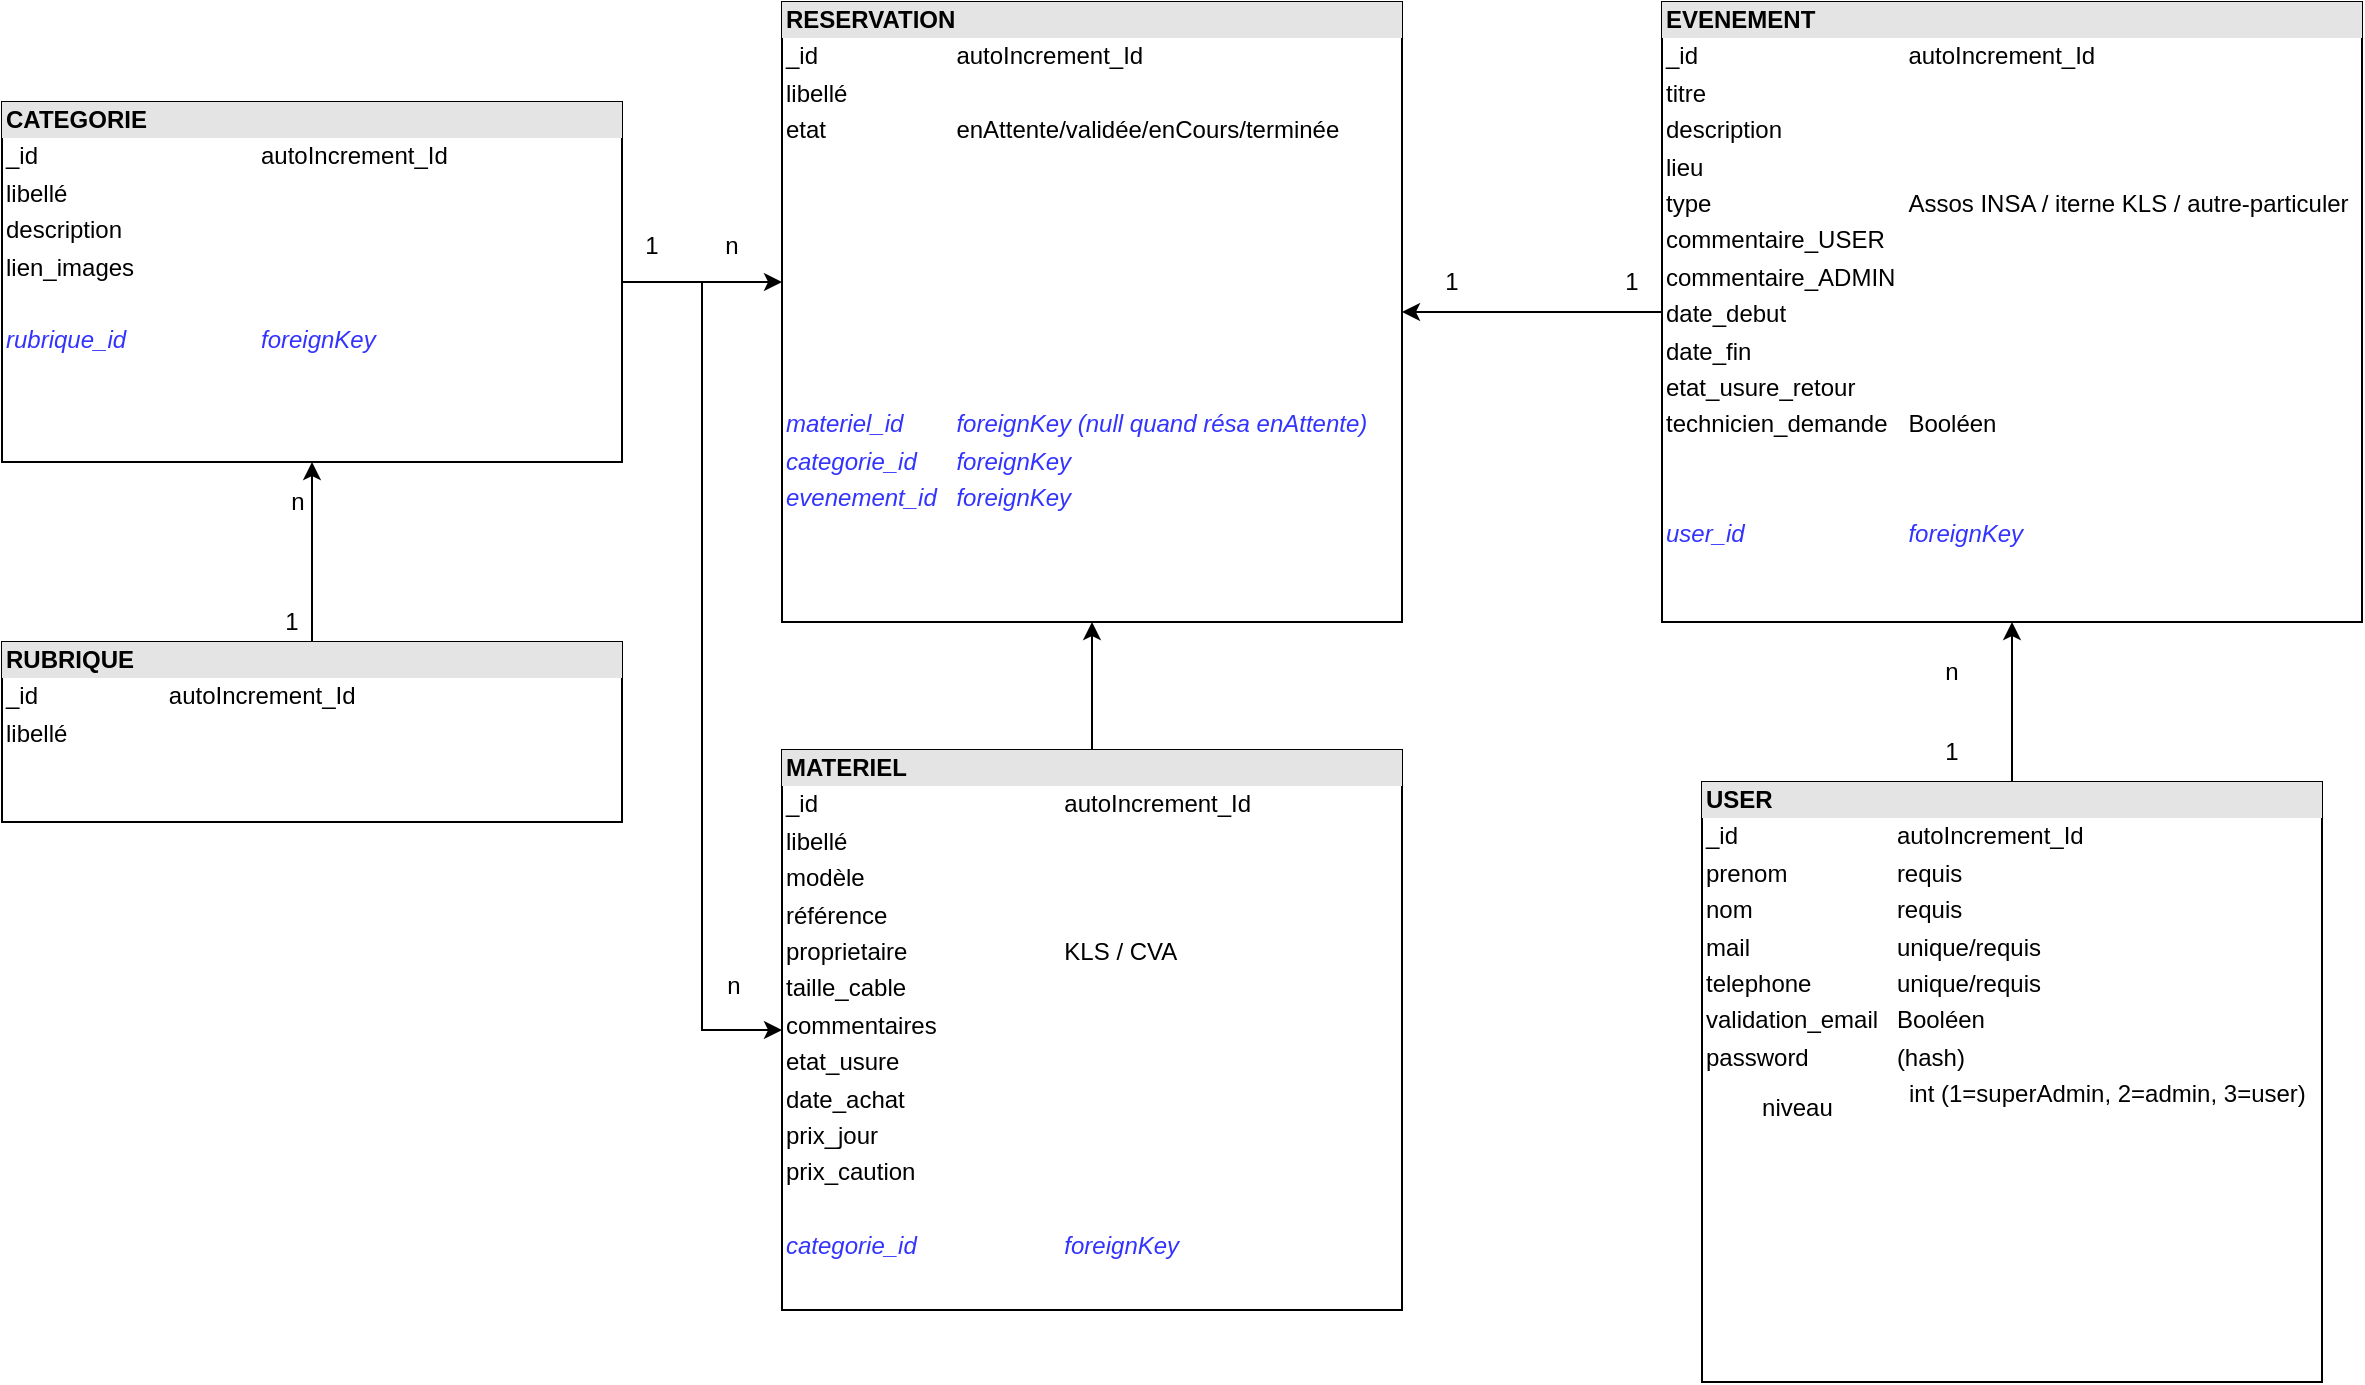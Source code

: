 <mxfile version="20.8.3" type="onedrive"><diagram id="C5RBs43oDa-KdzZeNtuy" name="Page-1"><mxGraphModel grid="1" page="1" gridSize="10" guides="1" tooltips="1" connect="1" arrows="1" fold="1" pageScale="1" pageWidth="1169" pageHeight="827" math="0" shadow="0"><root><mxCell id="WIyWlLk6GJQsqaUBKTNV-0"/><mxCell id="WIyWlLk6GJQsqaUBKTNV-1" parent="WIyWlLk6GJQsqaUBKTNV-0"/><mxCell id="FYbvVhW9QVgmw25Y48kL-33" value="&lt;div style=&quot;box-sizing:border-box;width:100%;background:#e4e4e4;padding:2px;&quot;&gt;&lt;b&gt;RESERVATION&lt;/b&gt;&lt;/div&gt;&lt;table style=&quot;width:100%;font-size:1em;&quot; cellspacing=&quot;0&quot; cellpadding=&quot;2&quot;&gt;&lt;tbody&gt;&lt;tr&gt;&lt;td&gt;_id&lt;/td&gt;&lt;td&gt;autoIncrement_Id&lt;/td&gt;&lt;/tr&gt;&lt;tr&gt;&lt;td&gt;libellé&lt;br&gt;&lt;/td&gt;&lt;td&gt;&lt;br&gt;&lt;/td&gt;&lt;/tr&gt;&lt;tr&gt;&lt;td&gt;etat&lt;br&gt;&lt;/td&gt;&lt;td&gt;enAttente/validée/enCours/terminée&lt;/td&gt;&lt;/tr&gt;&lt;tr&gt;&lt;td&gt;&lt;br&gt;&lt;/td&gt;&lt;td&gt;&lt;br&gt;&lt;/td&gt;&lt;/tr&gt;&lt;tr&gt;&lt;td&gt;&lt;br&gt;&lt;/td&gt;&lt;td&gt;&lt;br&gt;&lt;/td&gt;&lt;/tr&gt;&lt;tr&gt;&lt;td&gt;&lt;br&gt;&lt;/td&gt;&lt;td&gt;&lt;br&gt;&lt;/td&gt;&lt;/tr&gt;&lt;tr&gt;&lt;td&gt;&lt;br&gt;&lt;/td&gt;&lt;td&gt;&lt;br&gt;&lt;/td&gt;&lt;/tr&gt;&lt;tr&gt;&lt;td&gt;&lt;br&gt;&lt;/td&gt;&lt;td&gt;&lt;br&gt;&lt;/td&gt;&lt;/tr&gt;&lt;tr&gt;&lt;td&gt;&lt;br&gt;&lt;/td&gt;&lt;td&gt;&lt;br&gt;&lt;/td&gt;&lt;/tr&gt;&lt;tr&gt;&lt;td&gt;&lt;br&gt;&lt;/td&gt;&lt;td&gt;&lt;br&gt;&lt;/td&gt;&lt;/tr&gt;&lt;tr&gt;&lt;td&gt;&lt;font color=&quot;#3333FF&quot;&gt;&lt;i&gt;materiel_id&lt;br&gt;&lt;/i&gt;&lt;/font&gt;&lt;/td&gt;&lt;td&gt;&lt;font color=&quot;#3333FF&quot;&gt;&lt;i&gt;foreignKey (null quand résa enAttente)&lt;br&gt;&lt;/i&gt;&lt;/font&gt;&lt;/td&gt;&lt;/tr&gt;&lt;tr&gt;&lt;td&gt;&lt;font color=&quot;#3333FF&quot;&gt;&lt;i&gt;categorie_id&lt;br&gt;&lt;/i&gt;&lt;/font&gt;&lt;/td&gt;&lt;td&gt;&lt;font color=&quot;#3333FF&quot;&gt;&lt;i&gt;foreignKey&lt;/i&gt;&lt;/font&gt;&lt;/td&gt;&lt;/tr&gt;&lt;tr&gt;&lt;td&gt;&lt;font color=&quot;#3333FF&quot;&gt;&lt;i&gt;evenement_id&lt;br&gt;&lt;/i&gt;&lt;/font&gt;&lt;/td&gt;&lt;td&gt;&lt;font color=&quot;#3333FF&quot;&gt;&lt;i&gt;foreignKey&lt;/i&gt;&lt;/font&gt;&lt;/td&gt;&lt;/tr&gt;&lt;tr&gt;&lt;td&gt;&lt;br&gt;&lt;/td&gt;&lt;td&gt;&lt;br&gt;&lt;/td&gt;&lt;/tr&gt;&lt;tr&gt;&lt;td&gt;&lt;br&gt;&lt;/td&gt;&lt;td&gt;&lt;br&gt;&lt;/td&gt;&lt;/tr&gt;&lt;tr&gt;&lt;td&gt;&lt;br&gt;&lt;/td&gt;&lt;td&gt;&lt;br&gt;&lt;/td&gt;&lt;/tr&gt;&lt;tr&gt;&lt;td&gt;&lt;br&gt;&lt;/td&gt;&lt;td&gt;&lt;br&gt;&lt;/td&gt;&lt;/tr&gt;&lt;tr&gt;&lt;td&gt;&lt;br&gt;&lt;/td&gt;&lt;td&gt;&lt;br&gt;&lt;/td&gt;&lt;/tr&gt;&lt;tr&gt;&lt;td&gt;&lt;br&gt;&lt;/td&gt;&lt;td&gt;&lt;br&gt;&lt;/td&gt;&lt;/tr&gt;&lt;tr&gt;&lt;td&gt;&lt;br&gt;&lt;/td&gt;&lt;td&gt;&lt;br&gt;&lt;/td&gt;&lt;/tr&gt;&lt;tr&gt;&lt;td&gt;&lt;br&gt;&lt;/td&gt;&lt;td&gt;&lt;br&gt;&lt;/td&gt;&lt;/tr&gt;&lt;tr&gt;&lt;td&gt;&lt;table cellspacing=&quot;0&quot; cellpadding=&quot;2&quot;&gt;&lt;tbody&gt;&lt;tr&gt;&lt;td&gt;&lt;br&gt;&lt;br&gt;&lt;/td&gt;&lt;td&gt;&lt;br&gt;&lt;/td&gt;&lt;/tr&gt;&lt;tr&gt;&lt;td&gt;&lt;br&gt;&lt;/td&gt;&lt;td&gt;&lt;br&gt;&lt;/td&gt;&lt;/tr&gt;&lt;tr&gt;&lt;td&gt;&lt;br&gt;&lt;/td&gt;&lt;td&gt;&lt;br&gt;&lt;/td&gt;&lt;/tr&gt;&lt;tr&gt;&lt;td&gt;&lt;br&gt;&lt;/td&gt;&lt;td&gt;&lt;br&gt;&lt;/td&gt;&lt;/tr&gt;&lt;tr&gt;&lt;td&gt;&lt;br&gt;&lt;/td&gt;&lt;td&gt;&lt;br&gt;&lt;/td&gt;&lt;/tr&gt;&lt;/tbody&gt;&lt;/table&gt;&lt;/td&gt;&lt;td&gt;&lt;br&gt;&lt;/td&gt;&lt;/tr&gt;&lt;/tbody&gt;&lt;/table&gt;" style="verticalAlign=top;align=left;overflow=fill;html=1;rounded=0;" vertex="1" parent="WIyWlLk6GJQsqaUBKTNV-1"><mxGeometry x="440" y="40" width="310" height="310" as="geometry"/></mxCell><mxCell id="awnC9XF0Tvlcumn_vSdv-16" style="edgeStyle=orthogonalEdgeStyle;rounded=0;orthogonalLoop=1;jettySize=auto;html=1;entryX=0.5;entryY=1;entryDx=0;entryDy=0;" edge="1" parent="WIyWlLk6GJQsqaUBKTNV-1" source="FYbvVhW9QVgmw25Y48kL-44" target="FYbvVhW9QVgmw25Y48kL-33"><mxGeometry relative="1" as="geometry"/></mxCell><mxCell id="FYbvVhW9QVgmw25Y48kL-44" value="&lt;div style=&quot;box-sizing:border-box;width:100%;background:#e4e4e4;padding:2px;&quot;&gt;&lt;b&gt;MATERIEL&lt;/b&gt;&lt;/div&gt;&lt;table style=&quot;width:100%;font-size:1em;&quot; cellspacing=&quot;0&quot; cellpadding=&quot;2&quot;&gt;&lt;tbody&gt;&lt;tr&gt;&lt;td&gt;_id&lt;/td&gt;&lt;td&gt;autoIncrement_Id&lt;/td&gt;&lt;/tr&gt;&lt;tr&gt;&lt;td&gt;libellé&lt;/td&gt;&lt;td&gt;&lt;br&gt;&lt;/td&gt;&lt;/tr&gt;&lt;tr&gt;&lt;td&gt;modèle&lt;br&gt;&lt;/td&gt;&lt;td&gt;&lt;br&gt;&lt;/td&gt;&lt;/tr&gt;&lt;tr&gt;&lt;td&gt;référence&lt;br&gt;&lt;/td&gt;&lt;td&gt;&lt;br&gt;&lt;/td&gt;&lt;/tr&gt;&lt;tr&gt;&lt;td&gt;proprietaire&lt;br&gt;&lt;/td&gt;&lt;td&gt;KLS / CVA&lt;br&gt;&lt;/td&gt;&lt;/tr&gt;&lt;tr&gt;&lt;td&gt;taille_cable&lt;br&gt;&lt;/td&gt;&lt;td&gt;&lt;br&gt;&lt;/td&gt;&lt;/tr&gt;&lt;tr&gt;&lt;td&gt;commentaires&lt;br&gt;&lt;/td&gt;&lt;td&gt;&lt;br&gt;&lt;/td&gt;&lt;/tr&gt;&lt;tr&gt;&lt;td&gt;etat_usure&lt;br&gt;&lt;/td&gt;&lt;td&gt;&lt;br&gt;&lt;/td&gt;&lt;/tr&gt;&lt;tr&gt;&lt;td&gt;date_achat&lt;br&gt;&lt;/td&gt;&lt;td&gt;&lt;br&gt;&lt;/td&gt;&lt;/tr&gt;&lt;tr&gt;&lt;td&gt;prix_jour&lt;br&gt;&lt;/td&gt;&lt;td&gt;&lt;br&gt;&lt;/td&gt;&lt;/tr&gt;&lt;tr&gt;&lt;td&gt;prix_caution&lt;br&gt;&lt;/td&gt;&lt;td&gt;&lt;br&gt;&lt;/td&gt;&lt;/tr&gt;&lt;tr&gt;&lt;td&gt;&lt;br&gt;&lt;/td&gt;&lt;td&gt;&lt;br&gt;&lt;/td&gt;&lt;/tr&gt;&lt;tr&gt;&lt;td&gt;&lt;font color=&quot;#3333FF&quot;&gt;&lt;i&gt;categorie_id&lt;/i&gt;&lt;/font&gt;&lt;/td&gt;&lt;td&gt;&lt;font color=&quot;#3333FF&quot;&gt;&lt;i&gt;foreignKey&lt;/i&gt;&lt;/font&gt;&lt;/td&gt;&lt;/tr&gt;&lt;/tbody&gt;&lt;/table&gt;" style="verticalAlign=top;align=left;overflow=fill;html=1;" vertex="1" parent="WIyWlLk6GJQsqaUBKTNV-1"><mxGeometry x="440" y="414" width="310" height="280" as="geometry"/></mxCell><mxCell id="rzhVXvn1A0airLMBrieL-9" style="edgeStyle=orthogonalEdgeStyle;rounded=0;orthogonalLoop=1;jettySize=auto;html=1;entryX=0.5;entryY=1;entryDx=0;entryDy=0;" edge="1" parent="WIyWlLk6GJQsqaUBKTNV-1" source="FYbvVhW9QVgmw25Y48kL-47" target="rzhVXvn1A0airLMBrieL-7"><mxGeometry relative="1" as="geometry"/></mxCell><mxCell id="FYbvVhW9QVgmw25Y48kL-47" value="&lt;div style=&quot;box-sizing:border-box;width:100%;background:#e4e4e4;padding:2px;&quot;&gt;&lt;b&gt;USER&lt;/b&gt;&lt;br&gt;&lt;/div&gt;&lt;table style=&quot;width:100%;font-size:1em;&quot; cellspacing=&quot;0&quot; cellpadding=&quot;2&quot;&gt;&lt;tbody&gt;&lt;tr&gt;&lt;td&gt;_id&lt;/td&gt;&lt;td&gt;autoIncrement_Id&lt;/td&gt;&lt;/tr&gt;&lt;tr&gt;&lt;td&gt;prenom&lt;/td&gt;&lt;td&gt;requis&lt;/td&gt;&lt;/tr&gt;&lt;tr&gt;&lt;td&gt;nom&lt;br&gt;&lt;/td&gt;&lt;td&gt;requis&lt;/td&gt;&lt;/tr&gt;&lt;tr&gt;&lt;td&gt;mail&lt;/td&gt;&lt;td&gt;unique/requis&lt;br&gt;&lt;/td&gt;&lt;/tr&gt;&lt;tr&gt;&lt;td&gt;telephone&lt;br&gt;&lt;/td&gt;&lt;td&gt;unique/requis&lt;br&gt;&lt;/td&gt;&lt;/tr&gt;&lt;tr&gt;&lt;td&gt;validation_email&lt;br&gt;&lt;/td&gt;&lt;td&gt;Booléen&lt;br&gt;&lt;/td&gt;&lt;/tr&gt;&lt;tr&gt;&lt;td&gt;password&lt;br&gt;&lt;/td&gt;&lt;td&gt;(hash)&lt;br&gt;&lt;/td&gt;&lt;/tr&gt;&lt;tr&gt;&lt;td align=&quot;center&quot;&gt;niveau&lt;br&gt;&lt;/td&gt;&lt;td align=&quot;center&quot;&gt;int (1=superAdmin, 2=admin, 3=user)&lt;br&gt;&lt;br&gt;&lt;/td&gt;&lt;/tr&gt;&lt;tr&gt;&lt;td&gt;&lt;br&gt;&lt;/td&gt;&lt;td&gt;&lt;br&gt;&lt;/td&gt;&lt;/tr&gt;&lt;tr&gt;&lt;td&gt;&lt;br&gt;&lt;/td&gt;&lt;td&gt;&lt;br&gt;&lt;/td&gt;&lt;/tr&gt;&lt;/tbody&gt;&lt;/table&gt;" style="verticalAlign=top;align=left;overflow=fill;html=1;" vertex="1" parent="WIyWlLk6GJQsqaUBKTNV-1"><mxGeometry x="900" y="430" width="310" height="300" as="geometry"/></mxCell><mxCell id="awnC9XF0Tvlcumn_vSdv-19" style="edgeStyle=orthogonalEdgeStyle;rounded=0;orthogonalLoop=1;jettySize=auto;html=1;" edge="1" parent="WIyWlLk6GJQsqaUBKTNV-1" source="Avv6YePABwCtHFurFJnt-8" target="FYbvVhW9QVgmw25Y48kL-33"><mxGeometry relative="1" as="geometry"><Array as="points"><mxPoint x="420" y="180"/><mxPoint x="420" y="180"/></Array></mxGeometry></mxCell><mxCell id="awnC9XF0Tvlcumn_vSdv-20" style="edgeStyle=orthogonalEdgeStyle;rounded=0;orthogonalLoop=1;jettySize=auto;html=1;entryX=0;entryY=0.5;entryDx=0;entryDy=0;" edge="1" parent="WIyWlLk6GJQsqaUBKTNV-1" source="Avv6YePABwCtHFurFJnt-8" target="FYbvVhW9QVgmw25Y48kL-44"><mxGeometry relative="1" as="geometry"/></mxCell><mxCell id="Avv6YePABwCtHFurFJnt-8" value="&lt;div style=&quot;box-sizing:border-box;width:100%;background:#e4e4e4;padding:2px;&quot;&gt;&lt;b&gt;CATEGORIE&lt;/b&gt;&lt;/div&gt;&lt;table style=&quot;width:100%;font-size:1em;&quot; cellspacing=&quot;0&quot; cellpadding=&quot;2&quot;&gt;&lt;tbody&gt;&lt;tr&gt;&lt;td&gt;_id&lt;/td&gt;&lt;td&gt;autoIncrement_Id&lt;/td&gt;&lt;/tr&gt;&lt;tr&gt;&lt;td&gt;libellé&lt;/td&gt;&lt;td&gt;&lt;br&gt;&lt;/td&gt;&lt;/tr&gt;&lt;tr&gt;&lt;td&gt;description&lt;br&gt;&lt;/td&gt;&lt;td&gt;&lt;br&gt;&lt;/td&gt;&lt;/tr&gt;&lt;tr&gt;&lt;td&gt;lien_images&lt;br&gt;&lt;/td&gt;&lt;td&gt;&lt;br&gt;&lt;/td&gt;&lt;/tr&gt;&lt;tr&gt;&lt;td&gt;&lt;br&gt;&lt;/td&gt;&lt;td&gt;&lt;br&gt;&lt;/td&gt;&lt;/tr&gt;&lt;tr&gt;&lt;td&gt;&lt;font color=&quot;#3333FF&quot;&gt;&lt;i&gt;rubrique_id&lt;/i&gt;&lt;/font&gt;&lt;/td&gt;&lt;td&gt;&lt;font color=&quot;#3333FF&quot;&gt;&lt;i&gt;foreignKey&lt;/i&gt;&lt;/font&gt;&lt;/td&gt;&lt;/tr&gt;&lt;tr&gt;&lt;td&gt;&lt;br&gt;&lt;/td&gt;&lt;td&gt;&lt;br&gt;&lt;/td&gt;&lt;/tr&gt;&lt;tr&gt;&lt;td&gt;&lt;br&gt;&lt;/td&gt;&lt;td&gt;&lt;br&gt;&lt;/td&gt;&lt;/tr&gt;&lt;tr&gt;&lt;td&gt;&lt;br&gt;&lt;/td&gt;&lt;td&gt;&lt;br&gt;&lt;/td&gt;&lt;/tr&gt;&lt;/tbody&gt;&lt;/table&gt;" style="verticalAlign=top;align=left;overflow=fill;html=1;" vertex="1" parent="WIyWlLk6GJQsqaUBKTNV-1"><mxGeometry x="50" y="90" width="310" height="180" as="geometry"/></mxCell><mxCell id="rzhVXvn1A0airLMBrieL-3" style="edgeStyle=orthogonalEdgeStyle;rounded=0;orthogonalLoop=1;jettySize=auto;html=1;exitX=0.5;exitY=0;exitDx=0;exitDy=0;entryX=0.5;entryY=1;entryDx=0;entryDy=0;" edge="1" parent="WIyWlLk6GJQsqaUBKTNV-1" source="rzhVXvn1A0airLMBrieL-1" target="Avv6YePABwCtHFurFJnt-8"><mxGeometry relative="1" as="geometry"/></mxCell><mxCell id="rzhVXvn1A0airLMBrieL-1" value="&lt;div style=&quot;box-sizing:border-box;width:100%;background:#e4e4e4;padding:2px;&quot;&gt;&lt;b&gt;RUBRIQUE&lt;/b&gt;&lt;/div&gt;&lt;table style=&quot;width:100%;font-size:1em;&quot; cellspacing=&quot;0&quot; cellpadding=&quot;2&quot;&gt;&lt;tbody&gt;&lt;tr&gt;&lt;td&gt;_id&lt;/td&gt;&lt;td&gt;autoIncrement_Id&lt;/td&gt;&lt;/tr&gt;&lt;tr&gt;&lt;td&gt;libellé&lt;/td&gt;&lt;td&gt;&lt;br&gt;&lt;/td&gt;&lt;/tr&gt;&lt;tr&gt;&lt;td&gt;&lt;br&gt;&lt;/td&gt;&lt;td&gt;&lt;br&gt;&lt;/td&gt;&lt;/tr&gt;&lt;tr&gt;&lt;td&gt;&lt;br&gt;&lt;/td&gt;&lt;td&gt;&lt;br&gt;&lt;/td&gt;&lt;/tr&gt;&lt;tr&gt;&lt;td&gt;&lt;br&gt;&lt;/td&gt;&lt;td&gt;&lt;br&gt;&lt;/td&gt;&lt;/tr&gt;&lt;tr&gt;&lt;td&gt;&lt;br&gt;&lt;/td&gt;&lt;td&gt;&lt;br&gt;&lt;/td&gt;&lt;/tr&gt;&lt;tr&gt;&lt;td&gt;&lt;br&gt;&lt;/td&gt;&lt;td&gt;&lt;br&gt;&lt;/td&gt;&lt;/tr&gt;&lt;/tbody&gt;&lt;/table&gt;" style="verticalAlign=top;align=left;overflow=fill;html=1;" vertex="1" parent="WIyWlLk6GJQsqaUBKTNV-1"><mxGeometry x="50" y="360" width="310" height="90" as="geometry"/></mxCell><mxCell id="rzhVXvn1A0airLMBrieL-8" style="edgeStyle=orthogonalEdgeStyle;rounded=0;orthogonalLoop=1;jettySize=auto;html=1;exitX=0;exitY=0.5;exitDx=0;exitDy=0;entryX=1;entryY=0.5;entryDx=0;entryDy=0;" edge="1" parent="WIyWlLk6GJQsqaUBKTNV-1" source="rzhVXvn1A0airLMBrieL-7" target="FYbvVhW9QVgmw25Y48kL-33"><mxGeometry relative="1" as="geometry"/></mxCell><mxCell id="rzhVXvn1A0airLMBrieL-7" value="&lt;div style=&quot;box-sizing:border-box;width:100%;background:#e4e4e4;padding:2px;&quot;&gt;&lt;b&gt;EVENEMENT&lt;/b&gt;&lt;/div&gt;&lt;table style=&quot;width:100%;font-size:1em;&quot; cellspacing=&quot;0&quot; cellpadding=&quot;2&quot;&gt;&lt;tbody&gt;&lt;tr&gt;&lt;td&gt;_id&lt;/td&gt;&lt;td&gt;autoIncrement_Id&lt;/td&gt;&lt;/tr&gt;&lt;tr&gt;&lt;td&gt;titre&lt;br&gt;&lt;/td&gt;&lt;td&gt;&lt;br&gt;&lt;/td&gt;&lt;/tr&gt;&lt;tr&gt;&lt;td&gt;description&lt;br&gt;&lt;/td&gt;&lt;td&gt;&lt;br&gt;&lt;/td&gt;&lt;/tr&gt;&lt;tr&gt;&lt;td&gt;lieu&lt;br&gt;&lt;/td&gt;&lt;td&gt;&lt;br&gt;&lt;/td&gt;&lt;/tr&gt;&lt;tr&gt;&lt;td&gt;type&lt;br&gt;&lt;/td&gt;&lt;td&gt;Assos INSA / iterne KLS / autre-particuler&lt;br&gt;&lt;/td&gt;&lt;/tr&gt;&lt;tr&gt;&lt;td&gt;commentaire_USER&lt;br&gt;&lt;/td&gt;&lt;td&gt;&lt;br&gt;&lt;/td&gt;&lt;/tr&gt;&lt;tr&gt;&lt;td&gt;commentaire_ADMIN&lt;/td&gt;&lt;td&gt;&lt;br&gt;&lt;/td&gt;&lt;/tr&gt;&lt;tr&gt;&lt;td&gt;date_debut&lt;br&gt;&lt;/td&gt;&lt;td&gt;&lt;br&gt;&lt;/td&gt;&lt;/tr&gt;&lt;tr&gt;&lt;td&gt;date_fin&lt;br&gt;&lt;/td&gt;&lt;td&gt;&lt;br&gt;&lt;/td&gt;&lt;/tr&gt;&lt;tr&gt;&lt;td&gt;etat_usure_retour&lt;br&gt;&lt;/td&gt;&lt;td&gt;&lt;br&gt;&lt;/td&gt;&lt;/tr&gt;&lt;tr&gt;&lt;td&gt;technicien_demande&lt;/td&gt;&lt;td&gt;Booléen&lt;/td&gt;&lt;/tr&gt;&lt;tr&gt;&lt;td&gt;&lt;br&gt;&lt;/td&gt;&lt;td&gt;&lt;br&gt;&lt;/td&gt;&lt;/tr&gt;&lt;tr&gt;&lt;td&gt;&lt;font color=&quot;#3333FF&quot;&gt;&lt;i&gt;&lt;br&gt;&lt;/i&gt;&lt;/font&gt;&lt;/td&gt;&lt;td&gt;&lt;br&gt;&lt;/td&gt;&lt;/tr&gt;&lt;tr&gt;&lt;td&gt;&lt;font color=&quot;#3333FF&quot;&gt;&lt;i&gt;user_id&lt;br&gt;&lt;/i&gt;&lt;/font&gt;&lt;/td&gt;&lt;td&gt;&lt;font color=&quot;#3333FF&quot;&gt;&lt;i&gt;foreignKey&lt;/i&gt;&lt;/font&gt;&lt;/td&gt;&lt;/tr&gt;&lt;tr&gt;&lt;td&gt;&lt;br&gt;&lt;/td&gt;&lt;td&gt;&lt;br&gt;&lt;/td&gt;&lt;/tr&gt;&lt;tr&gt;&lt;td&gt;&lt;br&gt;&lt;/td&gt;&lt;td&gt;&lt;br&gt;&lt;/td&gt;&lt;/tr&gt;&lt;tr&gt;&lt;td&gt;&lt;br&gt;&lt;/td&gt;&lt;td&gt;&lt;br&gt;&lt;/td&gt;&lt;/tr&gt;&lt;tr&gt;&lt;td&gt;&lt;br&gt;&lt;/td&gt;&lt;td&gt;&lt;br&gt;&lt;/td&gt;&lt;/tr&gt;&lt;tr&gt;&lt;td&gt;&lt;br&gt;&lt;/td&gt;&lt;td&gt;&lt;br&gt;&lt;/td&gt;&lt;/tr&gt;&lt;tr&gt;&lt;td&gt;&lt;br&gt;&lt;/td&gt;&lt;td&gt;&lt;br&gt;&lt;/td&gt;&lt;/tr&gt;&lt;tr&gt;&lt;td&gt;&lt;br&gt;&lt;/td&gt;&lt;td&gt;&lt;br&gt;&lt;/td&gt;&lt;/tr&gt;&lt;tr&gt;&lt;td&gt;&lt;br&gt;&lt;/td&gt;&lt;td&gt;&lt;br&gt;&lt;/td&gt;&lt;/tr&gt;&lt;tr&gt;&lt;td&gt;&lt;table cellspacing=&quot;0&quot; cellpadding=&quot;2&quot;&gt;&lt;tbody&gt;&lt;tr&gt;&lt;td&gt;&lt;br&gt;&lt;br&gt;&lt;/td&gt;&lt;td&gt;&lt;br&gt;&lt;/td&gt;&lt;/tr&gt;&lt;tr&gt;&lt;td&gt;&lt;br&gt;&lt;/td&gt;&lt;td&gt;&lt;br&gt;&lt;/td&gt;&lt;/tr&gt;&lt;tr&gt;&lt;td&gt;&lt;br&gt;&lt;/td&gt;&lt;td&gt;&lt;br&gt;&lt;/td&gt;&lt;/tr&gt;&lt;tr&gt;&lt;td&gt;&lt;br&gt;&lt;/td&gt;&lt;td&gt;&lt;br&gt;&lt;/td&gt;&lt;/tr&gt;&lt;tr&gt;&lt;td&gt;&lt;br&gt;&lt;/td&gt;&lt;td&gt;&lt;br&gt;&lt;/td&gt;&lt;/tr&gt;&lt;/tbody&gt;&lt;/table&gt;&lt;/td&gt;&lt;td&gt;&lt;br&gt;&lt;/td&gt;&lt;/tr&gt;&lt;/tbody&gt;&lt;/table&gt;" style="verticalAlign=top;align=left;overflow=fill;html=1;rounded=0;" vertex="1" parent="WIyWlLk6GJQsqaUBKTNV-1"><mxGeometry x="880" y="40" width="350" height="310" as="geometry"/></mxCell><mxCell id="rzhVXvn1A0airLMBrieL-10" style="edgeStyle=orthogonalEdgeStyle;rounded=0;orthogonalLoop=1;jettySize=auto;html=1;exitX=0.5;exitY=1;exitDx=0;exitDy=0;" edge="1" parent="WIyWlLk6GJQsqaUBKTNV-1" source="FYbvVhW9QVgmw25Y48kL-33" target="FYbvVhW9QVgmw25Y48kL-33"><mxGeometry relative="1" as="geometry"/></mxCell><mxCell id="awnC9XF0Tvlcumn_vSdv-1" value="n" style="text;strokeColor=none;align=center;fillColor=none;html=1;verticalAlign=middle;whiteSpace=wrap;rounded=0;" vertex="1" parent="WIyWlLk6GJQsqaUBKTNV-1"><mxGeometry x="400" y="147" width="30" height="30" as="geometry"/></mxCell><mxCell id="awnC9XF0Tvlcumn_vSdv-2" value="1" style="text;strokeColor=none;align=center;fillColor=none;html=1;verticalAlign=middle;whiteSpace=wrap;rounded=0;" vertex="1" parent="WIyWlLk6GJQsqaUBKTNV-1"><mxGeometry x="360" y="147" width="30" height="30" as="geometry"/></mxCell><mxCell id="awnC9XF0Tvlcumn_vSdv-3" value="1" style="text;strokeColor=none;align=center;fillColor=none;html=1;verticalAlign=middle;whiteSpace=wrap;rounded=0;" vertex="1" parent="WIyWlLk6GJQsqaUBKTNV-1"><mxGeometry x="180" y="340" width="30" height="20" as="geometry"/></mxCell><mxCell id="awnC9XF0Tvlcumn_vSdv-6" value="n" style="text;strokeColor=none;align=center;fillColor=none;html=1;verticalAlign=middle;whiteSpace=wrap;rounded=0;" vertex="1" parent="WIyWlLk6GJQsqaUBKTNV-1"><mxGeometry x="183" y="280" width="30" height="20" as="geometry"/></mxCell><mxCell id="awnC9XF0Tvlcumn_vSdv-10" value="n" style="text;strokeColor=none;align=center;fillColor=none;html=1;verticalAlign=middle;whiteSpace=wrap;rounded=0;" vertex="1" parent="WIyWlLk6GJQsqaUBKTNV-1"><mxGeometry x="401" y="517" width="30" height="30" as="geometry"/></mxCell><mxCell id="awnC9XF0Tvlcumn_vSdv-12" value="1" style="text;strokeColor=none;align=center;fillColor=none;html=1;verticalAlign=middle;whiteSpace=wrap;rounded=0;" vertex="1" parent="WIyWlLk6GJQsqaUBKTNV-1"><mxGeometry x="850" y="165" width="30" height="30" as="geometry"/></mxCell><mxCell id="awnC9XF0Tvlcumn_vSdv-13" value="1" style="text;strokeColor=none;align=center;fillColor=none;html=1;verticalAlign=middle;whiteSpace=wrap;rounded=0;" vertex="1" parent="WIyWlLk6GJQsqaUBKTNV-1"><mxGeometry x="760" y="165" width="30" height="30" as="geometry"/></mxCell><mxCell id="awnC9XF0Tvlcumn_vSdv-14" value="n" style="text;strokeColor=none;align=center;fillColor=none;html=1;verticalAlign=middle;whiteSpace=wrap;rounded=0;" vertex="1" parent="WIyWlLk6GJQsqaUBKTNV-1"><mxGeometry x="1010" y="360" width="30" height="30" as="geometry"/></mxCell><mxCell id="awnC9XF0Tvlcumn_vSdv-15" value="1" style="text;strokeColor=none;align=center;fillColor=none;html=1;verticalAlign=middle;whiteSpace=wrap;rounded=0;" vertex="1" parent="WIyWlLk6GJQsqaUBKTNV-1"><mxGeometry x="1010" y="400" width="30" height="30" as="geometry"/></mxCell></root></mxGraphModel></diagram></mxfile>